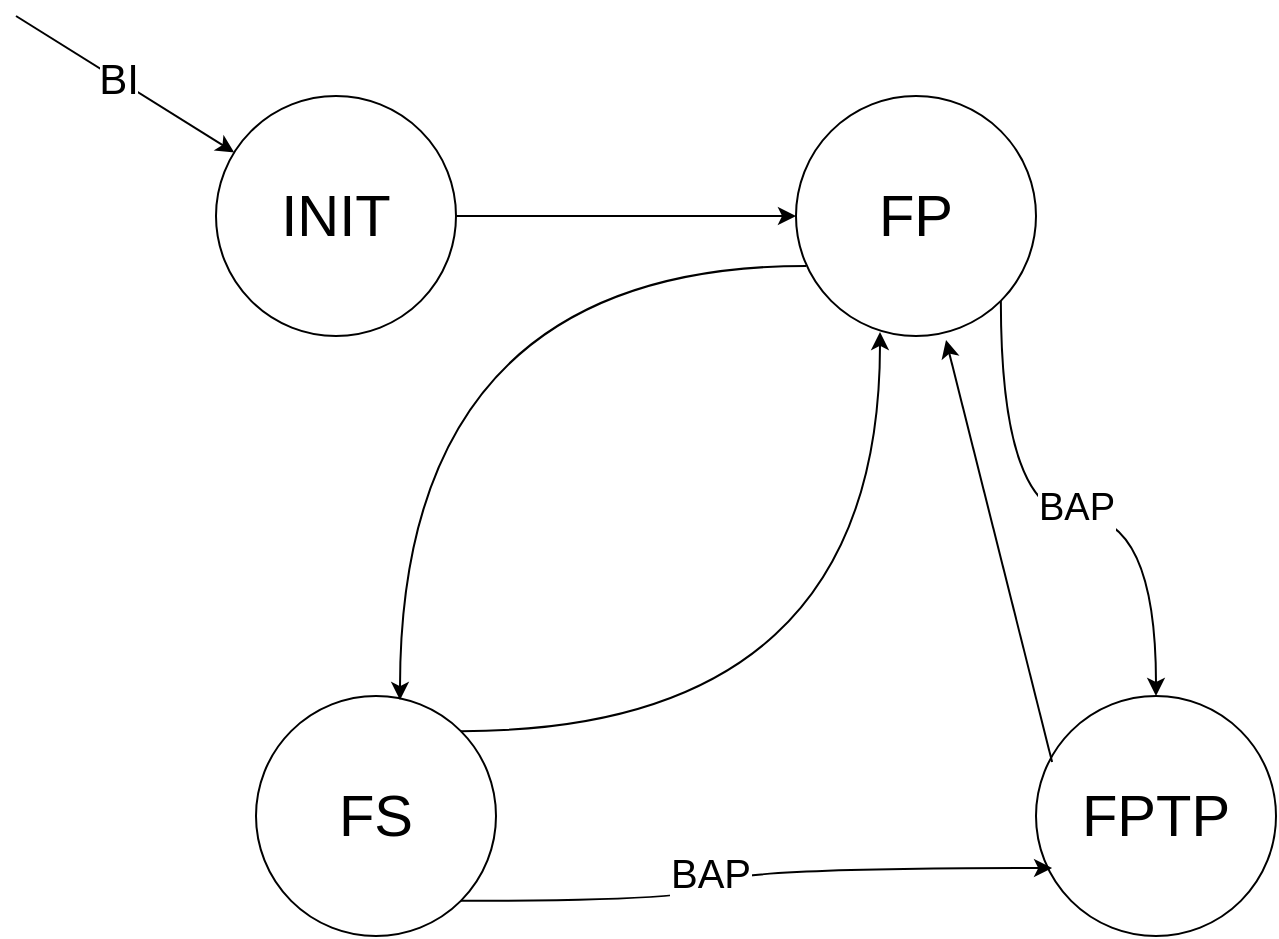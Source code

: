 <mxfile version="23.0.2" type="github">
  <diagram name="Page-1" id="wrgrO_Fl_skDyomM86E3">
    <mxGraphModel dx="1444" dy="811" grid="1" gridSize="10" guides="1" tooltips="1" connect="1" arrows="1" fold="1" page="1" pageScale="1" pageWidth="827" pageHeight="1169" math="0" shadow="0">
      <root>
        <mxCell id="0" />
        <mxCell id="1" parent="0" />
        <mxCell id="NGBfWOmiW9GpRt6J7B4n-8" style="edgeStyle=orthogonalEdgeStyle;rounded=0;orthogonalLoop=1;jettySize=auto;html=1;exitX=1;exitY=0.5;exitDx=0;exitDy=0;entryX=0;entryY=0.5;entryDx=0;entryDy=0;" parent="1" source="NGBfWOmiW9GpRt6J7B4n-1" target="NGBfWOmiW9GpRt6J7B4n-5" edge="1">
          <mxGeometry relative="1" as="geometry" />
        </mxCell>
        <mxCell id="NGBfWOmiW9GpRt6J7B4n-1" value="&lt;font style=&quot;font-size: 29px;&quot;&gt;INIT&lt;/font&gt;" style="ellipse;whiteSpace=wrap;html=1;aspect=fixed;" parent="1" vertex="1">
          <mxGeometry x="150" y="130" width="120" height="120" as="geometry" />
        </mxCell>
        <mxCell id="NGBfWOmiW9GpRt6J7B4n-15" style="edgeStyle=orthogonalEdgeStyle;rounded=0;orthogonalLoop=1;jettySize=auto;html=1;exitX=1;exitY=1;exitDx=0;exitDy=0;curved=1;" parent="1" source="NGBfWOmiW9GpRt6J7B4n-5" target="NGBfWOmiW9GpRt6J7B4n-7" edge="1">
          <mxGeometry relative="1" as="geometry" />
        </mxCell>
        <mxCell id="NGBfWOmiW9GpRt6J7B4n-16" value="BAP" style="edgeLabel;html=1;align=center;verticalAlign=middle;resizable=0;points=[];" parent="NGBfWOmiW9GpRt6J7B4n-15" vertex="1" connectable="0">
          <mxGeometry x="0.041" y="6" relative="1" as="geometry">
            <mxPoint as="offset" />
          </mxGeometry>
        </mxCell>
        <mxCell id="NGBfWOmiW9GpRt6J7B4n-17" value="&lt;font style=&quot;font-size: 19px;&quot;&gt;BAP&lt;br&gt;&lt;/font&gt;" style="edgeLabel;html=1;align=center;verticalAlign=middle;resizable=0;points=[];" parent="NGBfWOmiW9GpRt6J7B4n-15" vertex="1" connectable="0">
          <mxGeometry x="0.05" y="4" relative="1" as="geometry">
            <mxPoint as="offset" />
          </mxGeometry>
        </mxCell>
        <mxCell id="NGBfWOmiW9GpRt6J7B4n-5" value="&lt;font style=&quot;font-size: 29px;&quot;&gt;FP&lt;/font&gt;" style="ellipse;whiteSpace=wrap;html=1;aspect=fixed;" parent="1" vertex="1">
          <mxGeometry x="440" y="130" width="120" height="120" as="geometry" />
        </mxCell>
        <mxCell id="NGBfWOmiW9GpRt6J7B4n-6" value="&lt;font style=&quot;font-size: 29px;&quot;&gt;FS&lt;/font&gt;" style="ellipse;whiteSpace=wrap;html=1;aspect=fixed;" parent="1" vertex="1">
          <mxGeometry x="170" y="430" width="120" height="120" as="geometry" />
        </mxCell>
        <mxCell id="NGBfWOmiW9GpRt6J7B4n-7" value="&lt;font style=&quot;font-size: 29px;&quot;&gt;FPTP&lt;/font&gt;" style="ellipse;whiteSpace=wrap;html=1;aspect=fixed;" parent="1" vertex="1">
          <mxGeometry x="560" y="430" width="120" height="120" as="geometry" />
        </mxCell>
        <mxCell id="NGBfWOmiW9GpRt6J7B4n-9" style="edgeStyle=orthogonalEdgeStyle;rounded=0;orthogonalLoop=1;jettySize=auto;html=1;exitX=0.042;exitY=0.708;exitDx=0;exitDy=0;entryX=0.6;entryY=0.017;entryDx=0;entryDy=0;entryPerimeter=0;curved=1;exitPerimeter=0;" parent="1" source="NGBfWOmiW9GpRt6J7B4n-5" target="NGBfWOmiW9GpRt6J7B4n-6" edge="1">
          <mxGeometry relative="1" as="geometry">
            <mxPoint x="440.004" y="227.386" as="sourcePoint" />
            <mxPoint x="249.47" y="430.0" as="targetPoint" />
          </mxGeometry>
        </mxCell>
        <mxCell id="NGBfWOmiW9GpRt6J7B4n-10" style="edgeStyle=orthogonalEdgeStyle;rounded=0;orthogonalLoop=1;jettySize=auto;html=1;exitX=1;exitY=0;exitDx=0;exitDy=0;entryX=0.35;entryY=0.983;entryDx=0;entryDy=0;entryPerimeter=0;curved=1;" parent="1" source="NGBfWOmiW9GpRt6J7B4n-6" target="NGBfWOmiW9GpRt6J7B4n-5" edge="1">
          <mxGeometry relative="1" as="geometry" />
        </mxCell>
        <mxCell id="NGBfWOmiW9GpRt6J7B4n-11" style="edgeStyle=orthogonalEdgeStyle;rounded=0;orthogonalLoop=1;jettySize=auto;html=1;exitX=1;exitY=1;exitDx=0;exitDy=0;entryX=0.067;entryY=0.717;entryDx=0;entryDy=0;entryPerimeter=0;curved=1;" parent="1" source="NGBfWOmiW9GpRt6J7B4n-6" target="NGBfWOmiW9GpRt6J7B4n-7" edge="1">
          <mxGeometry relative="1" as="geometry">
            <Array as="points">
              <mxPoint x="400" y="532" />
              <mxPoint x="400" y="516" />
            </Array>
          </mxGeometry>
        </mxCell>
        <mxCell id="NGBfWOmiW9GpRt6J7B4n-12" value="&lt;font style=&quot;font-size: 20px;&quot;&gt;BAP&lt;/font&gt;" style="edgeLabel;html=1;align=center;verticalAlign=middle;resizable=0;points=[];" parent="NGBfWOmiW9GpRt6J7B4n-11" vertex="1" connectable="0">
          <mxGeometry x="-0.087" y="3" relative="1" as="geometry">
            <mxPoint as="offset" />
          </mxGeometry>
        </mxCell>
        <mxCell id="NGBfWOmiW9GpRt6J7B4n-24" value="" style="endArrow=classic;html=1;rounded=0;" parent="1" target="NGBfWOmiW9GpRt6J7B4n-1" edge="1">
          <mxGeometry width="50" height="50" relative="1" as="geometry">
            <mxPoint x="50" y="90" as="sourcePoint" />
            <mxPoint x="440" y="370" as="targetPoint" />
          </mxGeometry>
        </mxCell>
        <mxCell id="NGBfWOmiW9GpRt6J7B4n-25" value="&lt;font style=&quot;font-size: 21px;&quot;&gt;BI&lt;/font&gt;" style="edgeLabel;html=1;align=center;verticalAlign=middle;resizable=0;points=[];" parent="NGBfWOmiW9GpRt6J7B4n-24" vertex="1" connectable="0">
          <mxGeometry x="0.374" y="-4" relative="1" as="geometry">
            <mxPoint x="-22" y="-20" as="offset" />
          </mxGeometry>
        </mxCell>
        <mxCell id="NGBfWOmiW9GpRt6J7B4n-27" value="" style="endArrow=classic;html=1;rounded=0;exitX=0.067;exitY=0.275;exitDx=0;exitDy=0;exitPerimeter=0;entryX=0.625;entryY=1.017;entryDx=0;entryDy=0;entryPerimeter=0;" parent="1" source="NGBfWOmiW9GpRt6J7B4n-7" target="NGBfWOmiW9GpRt6J7B4n-5" edge="1">
          <mxGeometry width="50" height="50" relative="1" as="geometry">
            <mxPoint x="390" y="410" as="sourcePoint" />
            <mxPoint x="440" y="360" as="targetPoint" />
          </mxGeometry>
        </mxCell>
      </root>
    </mxGraphModel>
  </diagram>
</mxfile>
